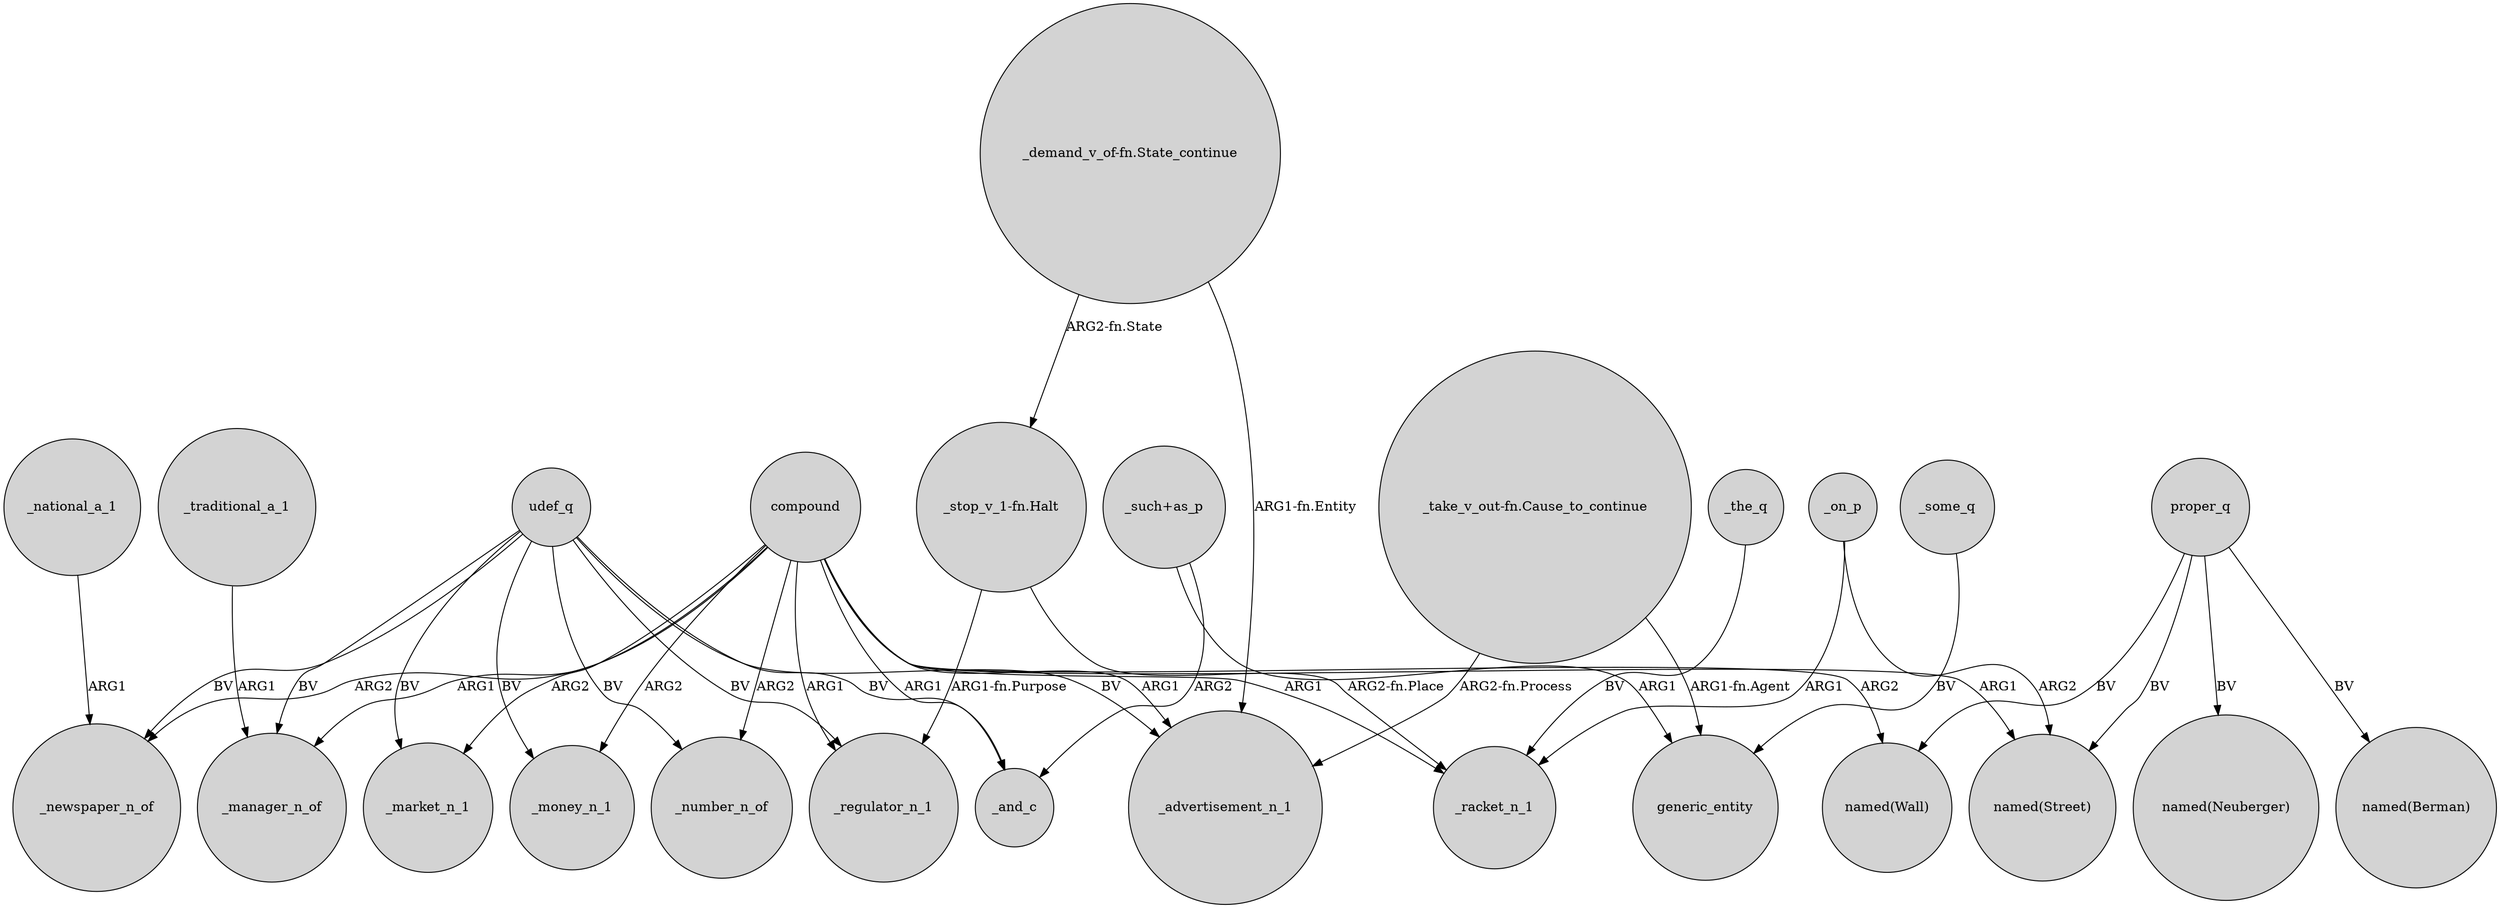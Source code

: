 digraph {
	node [shape=circle style=filled]
	_the_q -> _racket_n_1 [label=BV]
	udef_q -> _market_n_1 [label=BV]
	compound -> _and_c [label=ARG1]
	udef_q -> _regulator_n_1 [label=BV]
	"_demand_v_of-fn.State_continue" -> "_stop_v_1-fn.Halt" [label="ARG2-fn.State"]
	compound -> _market_n_1 [label=ARG2]
	_on_p -> "named(Street)" [label=ARG2]
	udef_q -> _manager_n_of [label=BV]
	"_stop_v_1-fn.Halt" -> _regulator_n_1 [label="ARG1-fn.Purpose"]
	"_take_v_out-fn.Cause_to_continue" -> generic_entity [label="ARG1-fn.Agent"]
	"_such+as_p" -> _and_c [label=ARG2]
	udef_q -> _and_c [label=BV]
	_some_q -> generic_entity [label=BV]
	udef_q -> _newspaper_n_of [label=BV]
	compound -> "named(Wall)" [label=ARG2]
	"_stop_v_1-fn.Halt" -> _racket_n_1 [label="ARG2-fn.Place"]
	compound -> _newspaper_n_of [label=ARG2]
	"_demand_v_of-fn.State_continue" -> _advertisement_n_1 [label="ARG1-fn.Entity"]
	udef_q -> _money_n_1 [label=BV]
	_national_a_1 -> _newspaper_n_of [label=ARG1]
	compound -> "named(Street)" [label=ARG1]
	compound -> _racket_n_1 [label=ARG1]
	udef_q -> _number_n_of [label=BV]
	compound -> _money_n_1 [label=ARG2]
	_on_p -> _racket_n_1 [label=ARG1]
	_traditional_a_1 -> _manager_n_of [label=ARG1]
	proper_q -> "named(Wall)" [label=BV]
	proper_q -> "named(Berman)" [label=BV]
	proper_q -> "named(Neuberger)" [label=BV]
	compound -> _regulator_n_1 [label=ARG1]
	compound -> _number_n_of [label=ARG2]
	proper_q -> "named(Street)" [label=BV]
	"_take_v_out-fn.Cause_to_continue" -> _advertisement_n_1 [label="ARG2-fn.Process"]
	"_such+as_p" -> generic_entity [label=ARG1]
	compound -> _manager_n_of [label=ARG1]
	udef_q -> _advertisement_n_1 [label=BV]
	compound -> _advertisement_n_1 [label=ARG1]
}
